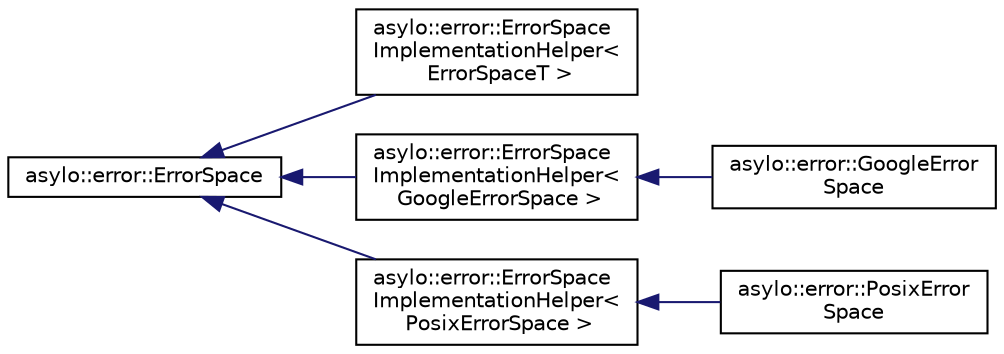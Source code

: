 digraph "Graphical Class Hierarchy"
{
  edge [fontname="Helvetica",fontsize="10",labelfontname="Helvetica",labelfontsize="10"];
  node [fontname="Helvetica",fontsize="10",shape=record];
  rankdir="LR";
  Node0 [label="asylo::error::ErrorSpace",height=0.2,width=0.4,color="black", fillcolor="white", style="filled",URL="$classasylo_1_1error_1_1ErrorSpace.html",tooltip="All implementations of error spaces are derived from this abstract class. "];
  Node0 -> Node1 [dir="back",color="midnightblue",fontsize="10",style="solid",fontname="Helvetica"];
  Node1 [label="asylo::error::ErrorSpace\lImplementationHelper\<\l ErrorSpaceT \>",height=0.2,width=0.4,color="black", fillcolor="white", style="filled",URL="$classasylo_1_1error_1_1ErrorSpaceImplementationHelper.html",tooltip="An intermediate template class that to help define an ErrorSpace subclass. "];
  Node0 -> Node2 [dir="back",color="midnightblue",fontsize="10",style="solid",fontname="Helvetica"];
  Node2 [label="asylo::error::ErrorSpace\lImplementationHelper\<\l GoogleErrorSpace \>",height=0.2,width=0.4,color="black", fillcolor="white", style="filled",URL="$classasylo_1_1error_1_1ErrorSpaceImplementationHelper.html"];
  Node2 -> Node3 [dir="back",color="midnightblue",fontsize="10",style="solid",fontname="Helvetica"];
  Node3 [label="asylo::error::GoogleError\lSpace",height=0.2,width=0.4,color="black", fillcolor="white", style="filled",URL="$classasylo_1_1error_1_1GoogleErrorSpace.html",tooltip="The implementation of the ErrorSpace interface for the GoogleError canonical error space..."];
  Node0 -> Node4 [dir="back",color="midnightblue",fontsize="10",style="solid",fontname="Helvetica"];
  Node4 [label="asylo::error::ErrorSpace\lImplementationHelper\<\l PosixErrorSpace \>",height=0.2,width=0.4,color="black", fillcolor="white", style="filled",URL="$classasylo_1_1error_1_1ErrorSpaceImplementationHelper.html"];
  Node4 -> Node5 [dir="back",color="midnightblue",fontsize="10",style="solid",fontname="Helvetica"];
  Node5 [label="asylo::error::PosixError\lSpace",height=0.2,width=0.4,color="black", fillcolor="white", style="filled",URL="$classasylo_1_1error_1_1PosixErrorSpace.html",tooltip="An implementation of the ErrorSpace interface for POSIX error codes. "];
}
